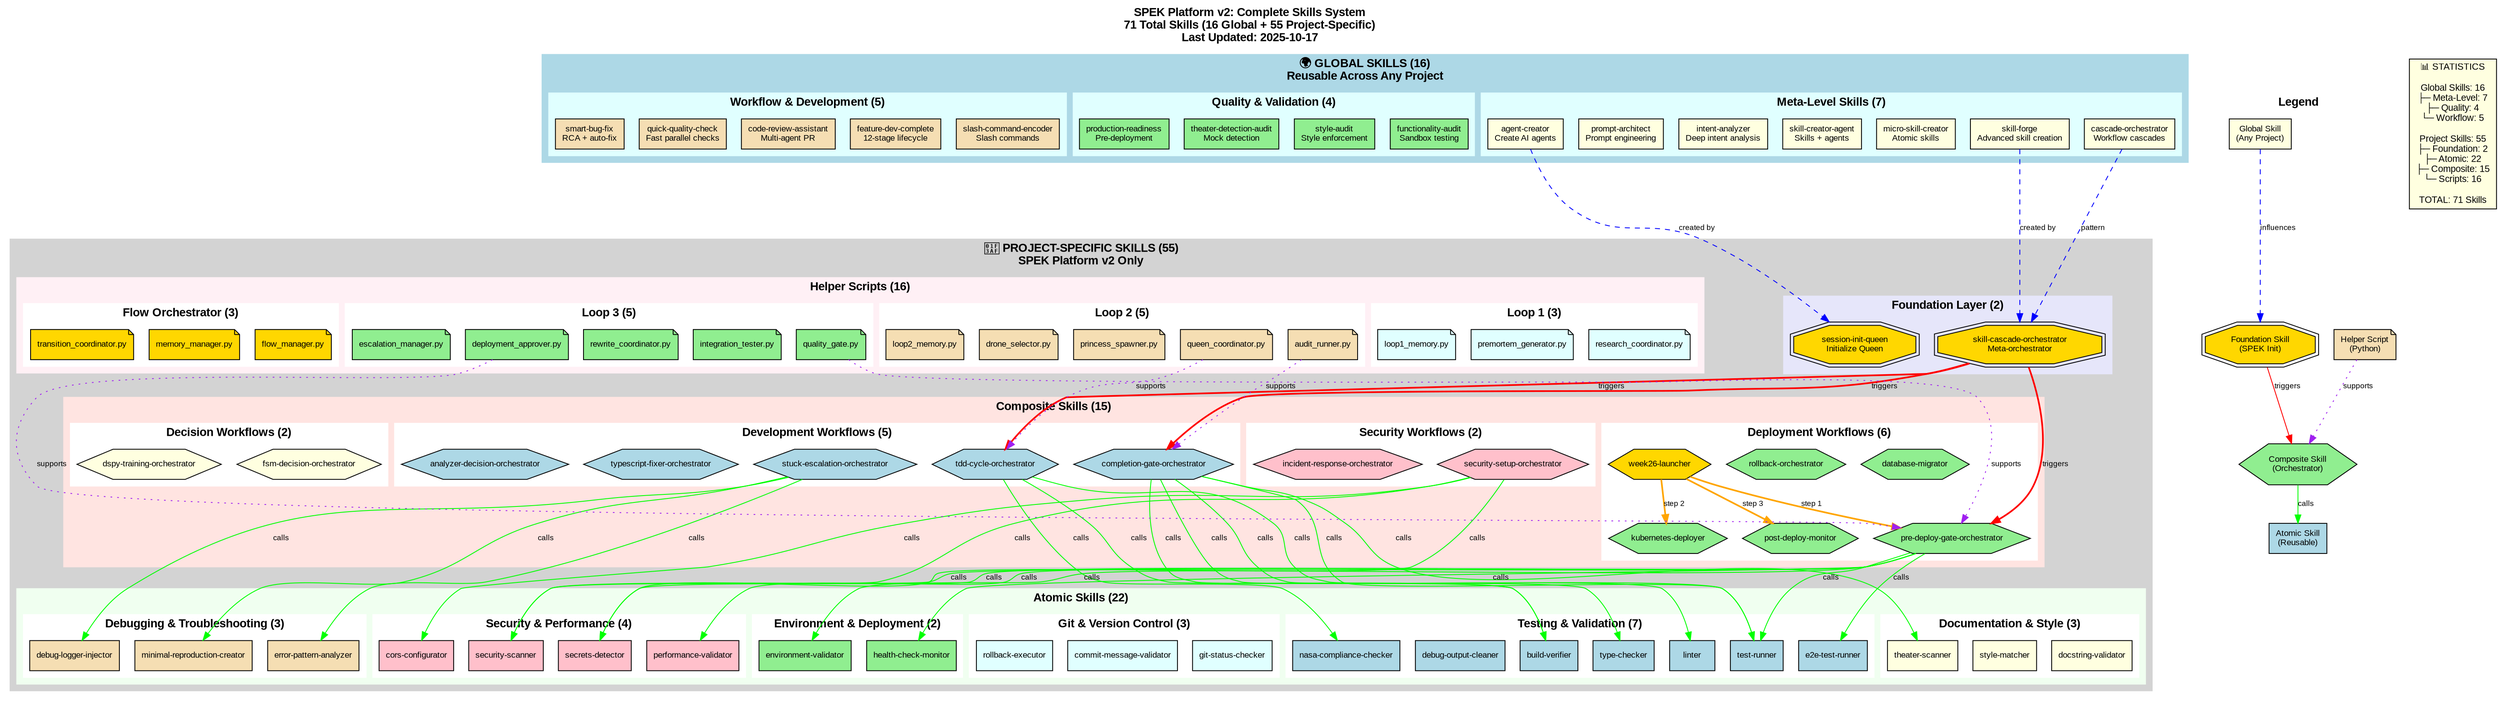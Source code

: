 digraph CompleteSkillsSystem {
    // Graph settings
    rankdir=TB;
    node [fontname="Arial", fontsize=10];
    edge [fontname="Arial", fontsize=9];
    compound=true;

    // Title
    label="SPEK Platform v2: Complete Skills System\n71 Total Skills (16 Global + 55 Project-Specific)\nLast Updated: 2025-10-17";
    labelloc="t";
    fontsize=14;
    fontname="Arial Bold";

    // ========================================
    // GLOBAL SKILLS (16) - User-Level
    // ========================================

    subgraph cluster_global {
        label="🌍 GLOBAL SKILLS (16)\nReusable Across Any Project";
        style=filled;
        color=lightblue;

        subgraph cluster_global_meta {
            label="Meta-Level Skills (7)";
            style=filled;
            color=lightcyan;

            global_agent_creator [label="agent-creator\nCreate AI agents", shape=box, style=filled, fillcolor=lightyellow];
            global_skill_forge [label="skill-forge\nAdvanced skill creation", shape=box, style=filled, fillcolor=lightyellow];
            global_micro_skill [label="micro-skill-creator\nAtomic skills", shape=box, style=filled, fillcolor=lightyellow];
            global_skill_agent [label="skill-creator-agent\nSkills + agents", shape=box, style=filled, fillcolor=lightyellow];
            global_intent [label="intent-analyzer\nDeep intent analysis", shape=box, style=filled, fillcolor=lightyellow];
            global_prompt [label="prompt-architect\nPrompt engineering", shape=box, style=filled, fillcolor=lightyellow];
            global_cascade [label="cascade-orchestrator\nWorkflow cascades", shape=box, style=filled, fillcolor=lightyellow];
        }

        subgraph cluster_global_quality {
            label="Quality & Validation (4)";
            style=filled;
            color=lightcyan;

            global_func_audit [label="functionality-audit\nSandbox testing", shape=box, style=filled, fillcolor=lightgreen];
            global_style_audit [label="style-audit\nStyle enforcement", shape=box, style=filled, fillcolor=lightgreen];
            global_theater_audit [label="theater-detection-audit\nMock detection", shape=box, style=filled, fillcolor=lightgreen];
            global_prod_ready [label="production-readiness\nPre-deployment", shape=box, style=filled, fillcolor=lightgreen];
        }

        subgraph cluster_global_workflow {
            label="Workflow & Development (5)";
            style=filled;
            color=lightcyan;

            global_slash [label="slash-command-encoder\nSlash commands", shape=box, style=filled, fillcolor=wheat];
            global_feature [label="feature-dev-complete\n12-stage lifecycle", shape=box, style=filled, fillcolor=wheat];
            global_review [label="code-review-assistant\nMulti-agent PR", shape=box, style=filled, fillcolor=wheat];
            global_quick [label="quick-quality-check\nFast parallel checks", shape=box, style=filled, fillcolor=wheat];
            global_bugfix [label="smart-bug-fix\nRCA + auto-fix", shape=box, style=filled, fillcolor=wheat];
        }
    }

    // ========================================
    // PROJECT-SPECIFIC SKILLS (55) - SPEK v2
    // ========================================

    subgraph cluster_project {
        label="🎯 PROJECT-SPECIFIC SKILLS (55)\nSPEK Platform v2 Only";
        style=filled;
        color=lightgray;

        // Foundation Layer (2)
        subgraph cluster_foundation {
            label="Foundation Layer (2)";
            style=filled;
            color=lavender;

            spek_init [label="session-init-queen\nInitialize Queen", shape=doubleoctagon, style=filled, fillcolor=gold];
            spek_orchestrator [label="skill-cascade-orchestrator\nMeta-orchestrator", shape=doubleoctagon, style=filled, fillcolor=gold];
        }

        // Atomic Skills (22)
        subgraph cluster_atomic {
            label="Atomic Skills (22)";
            style=filled;
            color=honeydew;

            subgraph cluster_atomic_test {
                label="Testing & Validation (7)";
                style=filled;
                color=white;

                atom_test_runner [label="test-runner", shape=box, style=filled, fillcolor=lightblue];
                atom_build_verify [label="build-verifier", shape=box, style=filled, fillcolor=lightblue];
                atom_type_check [label="type-checker", shape=box, style=filled, fillcolor=lightblue];
                atom_linter [label="linter", shape=box, style=filled, fillcolor=lightblue];
                atom_nasa [label="nasa-compliance-checker", shape=box, style=filled, fillcolor=lightblue];
                atom_debug_clean [label="debug-output-cleaner", shape=box, style=filled, fillcolor=lightblue];
                atom_e2e [label="e2e-test-runner", shape=box, style=filled, fillcolor=lightblue];
            }

            subgraph cluster_atomic_doc {
                label="Documentation & Style (3)";
                style=filled;
                color=white;

                atom_docstring [label="docstring-validator", shape=box, style=filled, fillcolor=lightyellow];
                atom_style_match [label="style-matcher", shape=box, style=filled, fillcolor=lightyellow];
                atom_theater [label="theater-scanner", shape=box, style=filled, fillcolor=lightyellow];
            }

            subgraph cluster_atomic_git {
                label="Git & Version Control (3)";
                style=filled;
                color=white;

                atom_git_status [label="git-status-checker", shape=box, style=filled, fillcolor=lightcyan];
                atom_commit_msg [label="commit-message-validator", shape=box, style=filled, fillcolor=lightcyan];
                atom_rollback [label="rollback-executor", shape=box, style=filled, fillcolor=lightcyan];
            }

            subgraph cluster_atomic_security {
                label="Security & Performance (4)";
                style=filled;
                color=white;

                atom_security [label="security-scanner", shape=box, style=filled, fillcolor=pink];
                atom_secrets [label="secrets-detector", shape=box, style=filled, fillcolor=pink];
                atom_perf [label="performance-validator", shape=box, style=filled, fillcolor=pink];
                atom_cors [label="cors-configurator", shape=box, style=filled, fillcolor=pink];
            }

            subgraph cluster_atomic_debug {
                label="Debugging & Troubleshooting (3)";
                style=filled;
                color=white;

                atom_minrepro [label="minimal-reproduction-creator", shape=box, style=filled, fillcolor=wheat];
                atom_error_pattern [label="error-pattern-analyzer", shape=box, style=filled, fillcolor=wheat];
                atom_debug_inject [label="debug-logger-injector", shape=box, style=filled, fillcolor=wheat];
            }

            subgraph cluster_atomic_env {
                label="Environment & Deployment (2)";
                style=filled;
                color=white;

                atom_env [label="environment-validator", shape=box, style=filled, fillcolor=lightgreen];
                atom_health [label="health-check-monitor", shape=box, style=filled, fillcolor=lightgreen];
            }
        }

        // Composite Skills (15)
        subgraph cluster_composite {
            label="Composite Skills (15)";
            style=filled;
            color=mistyrose;

            subgraph cluster_composite_dev {
                label="Development Workflows (5)";
                style=filled;
                color=white;

                comp_tdd [label="tdd-cycle-orchestrator", shape=hexagon, style=filled, fillcolor=lightblue];
                comp_completion [label="completion-gate-orchestrator", shape=hexagon, style=filled, fillcolor=lightblue];
                comp_stuck [label="stuck-escalation-orchestrator", shape=hexagon, style=filled, fillcolor=lightblue];
                comp_typescript [label="typescript-fixer-orchestrator", shape=hexagon, style=filled, fillcolor=lightblue];
                comp_analyzer [label="analyzer-decision-orchestrator", shape=hexagon, style=filled, fillcolor=lightblue];
            }

            subgraph cluster_composite_deploy {
                label="Deployment Workflows (6)";
                style=filled;
                color=white;

                comp_predeploy [label="pre-deploy-gate-orchestrator", shape=hexagon, style=filled, fillcolor=lightgreen];
                comp_k8s [label="kubernetes-deployer", shape=hexagon, style=filled, fillcolor=lightgreen];
                comp_database [label="database-migrator", shape=hexagon, style=filled, fillcolor=lightgreen];
                comp_postdeploy [label="post-deploy-monitor", shape=hexagon, style=filled, fillcolor=lightgreen];
                comp_rollback_orch [label="rollback-orchestrator", shape=hexagon, style=filled, fillcolor=lightgreen];
                comp_week26 [label="week26-launcher", shape=hexagon, style=filled, fillcolor=gold];
            }

            subgraph cluster_composite_security {
                label="Security Workflows (2)";
                style=filled;
                color=white;

                comp_security [label="security-setup-orchestrator", shape=hexagon, style=filled, fillcolor=pink];
                comp_incident [label="incident-response-orchestrator", shape=hexagon, style=filled, fillcolor=pink];
            }

            subgraph cluster_composite_decision {
                label="Decision Workflows (2)";
                style=filled;
                color=white;

                comp_fsm [label="fsm-decision-orchestrator", shape=hexagon, style=filled, fillcolor=lightyellow];
                comp_dspy [label="dspy-training-orchestrator", shape=hexagon, style=filled, fillcolor=lightyellow];
            }
        }

        // Helper Scripts (16)
        subgraph cluster_scripts {
            label="Helper Scripts (16)";
            style=filled;
            color=lavenderblush;

            subgraph cluster_loop1 {
                label="Loop 1 (3)";
                style=filled;
                color=white;

                script_research [label="research_coordinator.py", shape=note, style=filled, fillcolor=lightcyan];
                script_premortem [label="premortem_generator.py", shape=note, style=filled, fillcolor=lightcyan];
                script_loop1_mem [label="loop1_memory.py", shape=note, style=filled, fillcolor=lightcyan];
            }

            subgraph cluster_loop2 {
                label="Loop 2 (5)";
                style=filled;
                color=white;

                script_audit [label="audit_runner.py", shape=note, style=filled, fillcolor=wheat];
                script_queen [label="queen_coordinator.py", shape=note, style=filled, fillcolor=wheat];
                script_princess [label="princess_spawner.py", shape=note, style=filled, fillcolor=wheat];
                script_drone [label="drone_selector.py", shape=note, style=filled, fillcolor=wheat];
                script_loop2_mem [label="loop2_memory.py", shape=note, style=filled, fillcolor=wheat];
            }

            subgraph cluster_loop3 {
                label="Loop 3 (5)";
                style=filled;
                color=white;

                script_quality [label="quality_gate.py", shape=note, style=filled, fillcolor=lightgreen];
                script_integration [label="integration_tester.py", shape=note, style=filled, fillcolor=lightgreen];
                script_rewrite [label="rewrite_coordinator.py", shape=note, style=filled, fillcolor=lightgreen];
                script_deploy_approve [label="deployment_approver.py", shape=note, style=filled, fillcolor=lightgreen];
                script_escalation [label="escalation_manager.py", shape=note, style=filled, fillcolor=lightgreen];
            }

            subgraph cluster_flow {
                label="Flow Orchestrator (3)";
                style=filled;
                color=white;

                script_flow [label="flow_manager.py", shape=note, style=filled, fillcolor=gold];
                script_memory [label="memory_manager.py", shape=note, style=filled, fillcolor=gold];
                script_transition [label="transition_coordinator.py", shape=note, style=filled, fillcolor=gold];
            }
        }
    }

    // ========================================
    // KEY RELATIONSHIPS
    // ========================================

    // Global skills influence project-specific design
    global_skill_forge -> spek_orchestrator [label="created by", style=dashed, color=blue];
    global_agent_creator -> spek_init [label="created by", style=dashed, color=blue];
    global_cascade -> spek_orchestrator [label="pattern", style=dashed, color=blue];

    // Foundation orchestrates everything
    spek_orchestrator -> comp_tdd [label="triggers", color=red, penwidth=2];
    spek_orchestrator -> comp_completion [label="triggers", color=red, penwidth=2];
    spek_orchestrator -> comp_predeploy [label="triggers", color=red, penwidth=2];

    // Composite skills use atomic skills
    comp_tdd -> atom_test_runner [label="calls", color=green];
    comp_tdd -> atom_build_verify [label="calls", color=green];
    comp_tdd -> atom_nasa [label="calls", color=green];

    comp_completion -> atom_test_runner [label="calls", color=green];
    comp_completion -> atom_build_verify [label="calls", color=green];
    comp_completion -> atom_type_check [label="calls", color=green];
    comp_completion -> atom_linter [label="calls", color=green];
    comp_completion -> atom_theater [label="calls", color=green];

    comp_predeploy -> atom_test_runner [label="calls", color=green];
    comp_predeploy -> atom_e2e [label="calls", color=green];
    comp_predeploy -> atom_security [label="calls", color=green];
    comp_predeploy -> atom_secrets [label="calls", color=green];
    comp_predeploy -> atom_perf [label="calls", color=green];
    comp_predeploy -> atom_env [label="calls", color=green];
    comp_predeploy -> atom_health [label="calls", color=green];

    comp_security -> atom_security [label="calls", color=green];
    comp_security -> atom_secrets [label="calls", color=green];
    comp_security -> atom_cors [label="calls", color=green];

    comp_stuck -> atom_minrepro [label="calls", color=green];
    comp_stuck -> atom_error_pattern [label="calls", color=green];
    comp_stuck -> atom_debug_inject [label="calls", color=green];

    // Scripts support composite workflows
    script_queen -> comp_tdd [label="supports", style=dotted, color=purple];
    script_audit -> comp_completion [label="supports", style=dotted, color=purple];
    script_quality -> comp_predeploy [label="supports", style=dotted, color=purple];
    script_deploy_approve -> comp_predeploy [label="supports", style=dotted, color=purple];

    // Week 26 launcher orchestrates deployment
    comp_week26 -> comp_predeploy [label="step 1", color=orange, penwidth=2];
    comp_week26 -> comp_k8s [label="step 2", color=orange, penwidth=2];
    comp_week26 -> comp_postdeploy [label="step 3", color=orange, penwidth=2];

    // ========================================
    // LEGEND
    // ========================================

    subgraph cluster_legend {
        label="Legend";
        style=filled;
        color=white;

        legend_global [label="Global Skill\n(Any Project)", shape=box, style=filled, fillcolor=lightyellow];
        legend_foundation [label="Foundation Skill\n(SPEK Init)", shape=doubleoctagon, style=filled, fillcolor=gold];
        legend_atomic [label="Atomic Skill\n(Reusable)", shape=box, style=filled, fillcolor=lightblue];
        legend_composite [label="Composite Skill\n(Orchestrator)", shape=hexagon, style=filled, fillcolor=lightgreen];
        legend_script [label="Helper Script\n(Python)", shape=note, style=filled, fillcolor=wheat];

        legend_global -> legend_foundation [label="influences", style=dashed, color=blue];
        legend_foundation -> legend_composite [label="triggers", color=red];
        legend_composite -> legend_atomic [label="calls", color=green];
        legend_script -> legend_composite [label="supports", style=dotted, color=purple];
    }

    // ========================================
    // STATISTICS
    // ========================================

    stats [label="📊 STATISTICS\n\nGlobal Skills: 16\n├─ Meta-Level: 7\n├─ Quality: 4\n└─ Workflow: 5\n\nProject Skills: 55\n├─ Foundation: 2\n├─ Atomic: 22\n├─ Composite: 15\n└─ Scripts: 16\n\nTOTAL: 71 Skills", shape=box, style=filled, fillcolor=lightyellow, fontsize=11];
}
